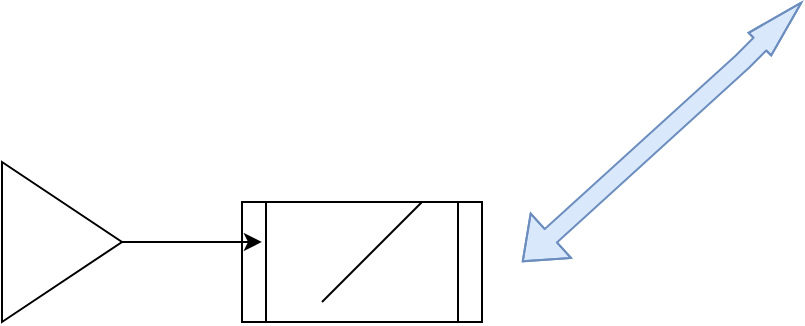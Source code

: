 <mxfile version="13.8.8" type="github">
  <diagram id="RB0aR6upPlAnqhV23-4S" name="Page-1">
    <mxGraphModel dx="965" dy="517" grid="1" gridSize="10" guides="1" tooltips="1" connect="1" arrows="1" fold="1" page="1" pageScale="1" pageWidth="827" pageHeight="1169" math="0" shadow="0">
      <root>
        <mxCell id="0" />
        <mxCell id="1" parent="0" />
        <mxCell id="_P_TZ-Dbx8ylZtzvwfHA-1" value="" style="shape=process;whiteSpace=wrap;html=1;backgroundOutline=1;" vertex="1" parent="1">
          <mxGeometry x="350" y="240" width="120" height="60" as="geometry" />
        </mxCell>
        <mxCell id="_P_TZ-Dbx8ylZtzvwfHA-4" style="edgeStyle=orthogonalEdgeStyle;rounded=0;orthogonalLoop=1;jettySize=auto;html=1;entryX=0.083;entryY=0.333;entryDx=0;entryDy=0;entryPerimeter=0;" edge="1" parent="1" source="_P_TZ-Dbx8ylZtzvwfHA-2" target="_P_TZ-Dbx8ylZtzvwfHA-1">
          <mxGeometry relative="1" as="geometry" />
        </mxCell>
        <mxCell id="_P_TZ-Dbx8ylZtzvwfHA-2" value="" style="triangle;whiteSpace=wrap;html=1;" vertex="1" parent="1">
          <mxGeometry x="230" y="220" width="60" height="80" as="geometry" />
        </mxCell>
        <mxCell id="_P_TZ-Dbx8ylZtzvwfHA-3" value="" style="endArrow=none;html=1;" edge="1" parent="1">
          <mxGeometry width="50" height="50" relative="1" as="geometry">
            <mxPoint x="390" y="290" as="sourcePoint" />
            <mxPoint x="440" y="240" as="targetPoint" />
          </mxGeometry>
        </mxCell>
        <mxCell id="_P_TZ-Dbx8ylZtzvwfHA-5" value="" style="shape=flexArrow;endArrow=classic;startArrow=classic;html=1;width=9;endSize=9.43;endWidth=6;fillColor=#dae8fc;strokeColor=#6c8ebf;" edge="1" parent="1">
          <mxGeometry width="50" height="50" relative="1" as="geometry">
            <mxPoint x="490" y="270" as="sourcePoint" />
            <mxPoint x="630" y="140" as="targetPoint" />
            <Array as="points">
              <mxPoint x="600" y="170" />
            </Array>
          </mxGeometry>
        </mxCell>
      </root>
    </mxGraphModel>
  </diagram>
</mxfile>
